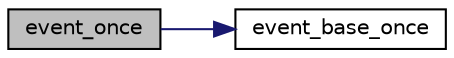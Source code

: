 digraph "event_once"
{
 // LATEX_PDF_SIZE
  edge [fontname="Helvetica",fontsize="10",labelfontname="Helvetica",labelfontsize="10"];
  node [fontname="Helvetica",fontsize="10",shape=record];
  rankdir="LR";
  Node13 [label="event_once",height=0.2,width=0.4,color="black", fillcolor="grey75", style="filled", fontcolor="black",tooltip=" "];
  Node13 -> Node14 [color="midnightblue",fontsize="10",style="solid",fontname="Helvetica"];
  Node14 [label="event_base_once",height=0.2,width=0.4,color="black", fillcolor="white", style="filled",URL="$event2_2event_8h.html#a5f4f70904b45eef26c4a8605fe706a32",tooltip=" "];
}
